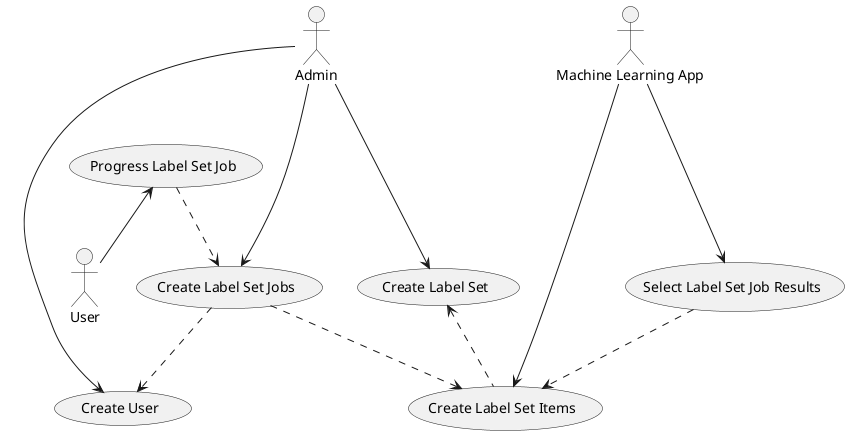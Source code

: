 @startuml

' actors

:Admin: as Admin
:User: as User
:ML: as "Machine Learning App"

' use cases

(Create User) as (create_user)
(Create Label Set) as (create_label_set)
(Create Label Set Items) as (create_items)
(Create Label Set Jobs) as (create_jobs)
(Progress Label Set Job) as (progress_job)
(Select Label Set Job Results) as (select_results)

' dependency relationships
(create_items) .up.> (create_label_set)
(create_jobs) ..> (create_user)
(create_jobs) ..> (create_items)
(progress_job) ..> (create_jobs)
(select_results) ..> (create_items)

' usage relationships

Admin ---> (create_user)
Admin ---> (create_label_set)
ML ---> (create_items)
Admin ---> (create_jobs)

User -up-> (progress_job)

ML ---> (select_results)

@enduml